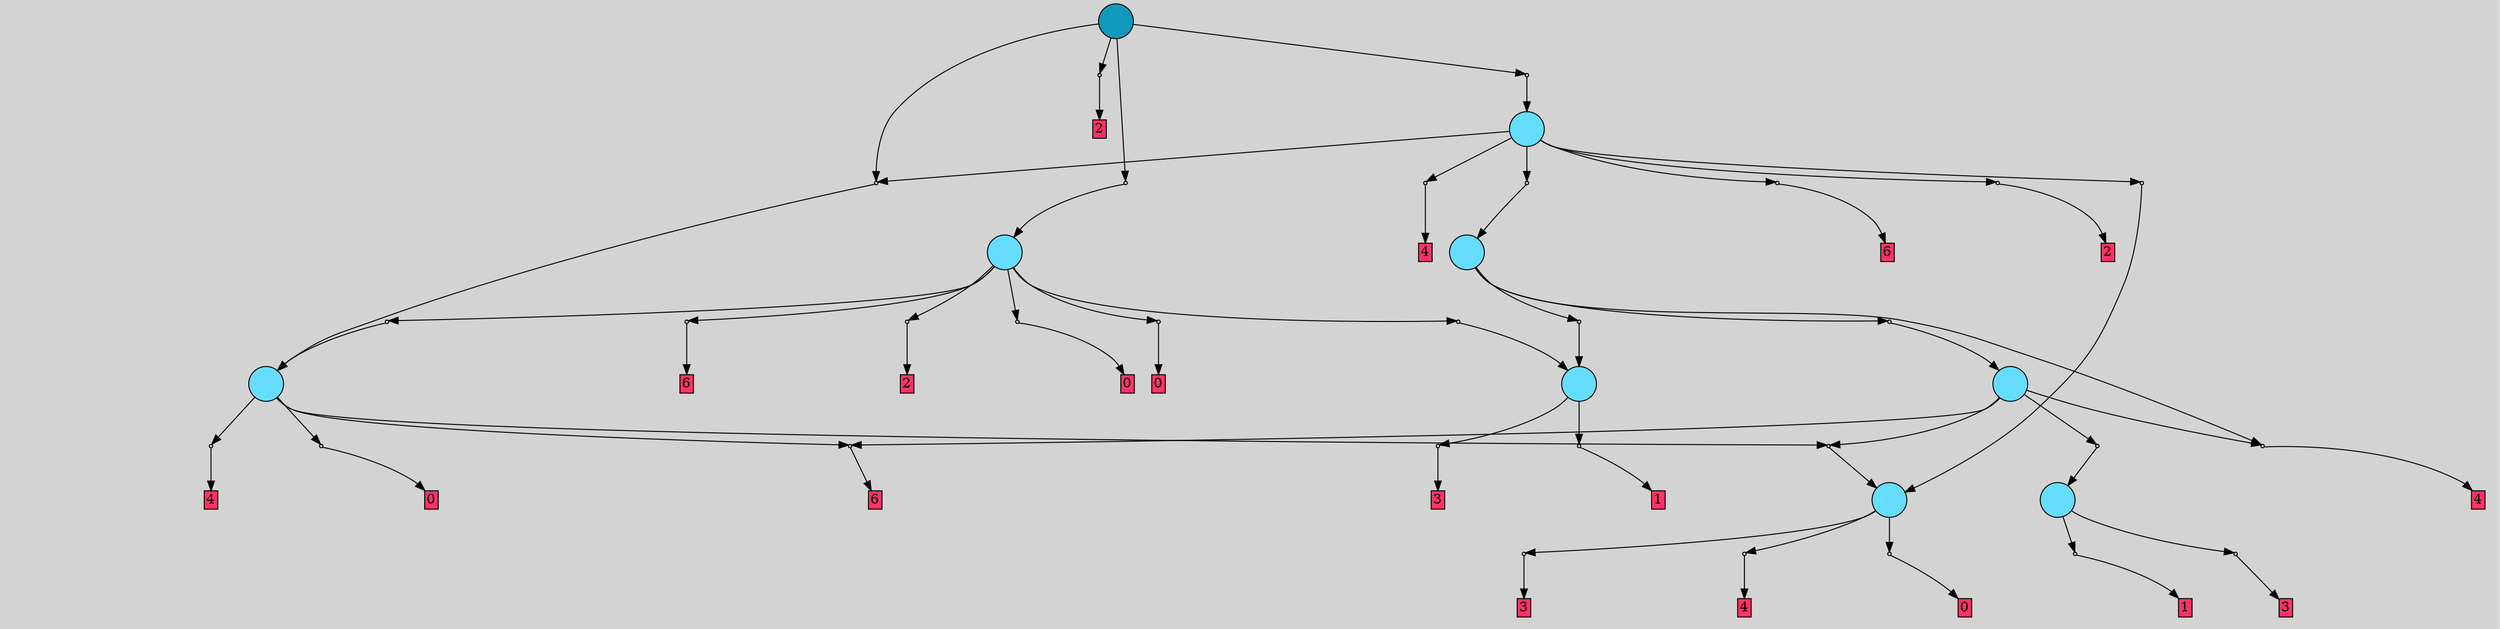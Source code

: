 // File exported with GEGELATI v1.3.1
// On the 2024-04-15 16:01:46
// With the File::TPGGraphDotExporter
digraph{
	graph[pad = "0.212, 0.055" bgcolor = lightgray]
	node[shape=circle style = filled label = ""]
		T0 [fillcolor="#66ddff"]
		T1 [fillcolor="#66ddff"]
		T2 [fillcolor="#66ddff"]
		T3 [fillcolor="#66ddff"]
		T4 [fillcolor="#66ddff"]
		T5 [fillcolor="#66ddff"]
		T6 [fillcolor="#66ddff"]
		T7 [fillcolor="#66ddff"]
		T8 [fillcolor="#1199bb"]
		P0 [fillcolor="#cccccc" shape=point] //
		I0 [shape=box style=invis label="0|0&0|5#3|5#2|6#4|4&#92;n"]
		P0 -> I0[style=invis]
		A0 [fillcolor="#ff3366" shape=box margin=0.03 width=0 height=0 label="1"]
		T0 -> P0 -> A0
		P1 [fillcolor="#cccccc" shape=point] //
		I1 [shape=box style=invis label="4|0&0|6#4|0#3|5#1|4&#92;n"]
		P1 -> I1[style=invis]
		A1 [fillcolor="#ff3366" shape=box margin=0.03 width=0 height=0 label="3"]
		T0 -> P1 -> A1
		P2 [fillcolor="#cccccc" shape=point] //
		I2 [shape=box style=invis label="0|0&0|5#3|5#2|6#4|4&#92;n"]
		P2 -> I2[style=invis]
		A2 [fillcolor="#ff3366" shape=box margin=0.03 width=0 height=0 label="1"]
		T1 -> P2 -> A2
		P3 [fillcolor="#cccccc" shape=point] //
		I3 [shape=box style=invis label=""]
		P3 -> I3[style=invis]
		A3 [fillcolor="#ff3366" shape=box margin=0.03 width=0 height=0 label="3"]
		T1 -> P3 -> A3
		P4 [fillcolor="#cccccc" shape=point] //
		I4 [shape=box style=invis label="3|0&3|5#1|4#2|5#2|2&#92;n"]
		P4 -> I4[style=invis]
		A4 [fillcolor="#ff3366" shape=box margin=0.03 width=0 height=0 label="0"]
		T2 -> P4 -> A4
		P5 [fillcolor="#cccccc" shape=point] //
		I5 [shape=box style=invis label="4|0&3|7#2|2#0|1#2|1&#92;n"]
		P5 -> I5[style=invis]
		A5 [fillcolor="#ff3366" shape=box margin=0.03 width=0 height=0 label="3"]
		T2 -> P5 -> A5
		P6 [fillcolor="#cccccc" shape=point] //
		I6 [shape=box style=invis label="3|0&3|0#0|1#1|0#1|0&#92;n"]
		P6 -> I6[style=invis]
		A6 [fillcolor="#ff3366" shape=box margin=0.03 width=0 height=0 label="4"]
		T2 -> P6 -> A6
		P7 [fillcolor="#cccccc" shape=point] //
		I7 [shape=box style=invis label="0|0&3|5#1|4#2|5#2|2&#92;n"]
		P7 -> I7[style=invis]
		A7 [fillcolor="#ff3366" shape=box margin=0.03 width=0 height=0 label="0"]
		T3 -> P7 -> A7
		P8 [fillcolor="#cccccc" shape=point] //
		I8 [shape=box style=invis label=""]
		P8 -> I8[style=invis]
		A8 [fillcolor="#ff3366" shape=box margin=0.03 width=0 height=0 label="6"]
		T3 -> P8 -> A8
		P9 [fillcolor="#cccccc" shape=point] //
		I9 [shape=box style=invis label="2|0&4|5#3|3#3|7#3|6&#92;n"]
		P9 -> I9[style=invis]
		A9 [fillcolor="#ff3366" shape=box margin=0.03 width=0 height=0 label="4"]
		T3 -> P9 -> A9
		P10 [fillcolor="#cccccc" shape=point] //
		I10 [shape=box style=invis label="4|0&1|2#2|2#1|6#3|5&#92;n"]
		P10 -> I10[style=invis]
		T3 -> P10 -> T2
		P11 [fillcolor="#cccccc" shape=point] //
		I11 [shape=box style=invis label="0|0&1|3#2|1#1|6#3|3&#92;n"]
		P11 -> I11[style=invis]
		T4 -> P11 -> T1
		P12 [fillcolor="#cccccc" shape=point] //
		I12 [shape=box style=invis label="2|0&4|5#3|3#3|7#3|6&#92;n"]
		P12 -> I12[style=invis]
		A10 [fillcolor="#ff3366" shape=box margin=0.03 width=0 height=0 label="4"]
		T4 -> P12 -> A10
		T4 -> P10
		T4 -> P8
		T5 -> P12
		P13 [fillcolor="#cccccc" shape=point] //
		I13 [shape=box style=invis label="7|0&1|7#3|3#4|3#4|2&#92;n"]
		P13 -> I13[style=invis]
		T5 -> P13 -> T4
		P14 [fillcolor="#cccccc" shape=point] //
		I14 [shape=box style=invis label="7|0&3|6#4|4#3|6#4|4&#92;n"]
		P14 -> I14[style=invis]
		T5 -> P14 -> T0
		P15 [fillcolor="#cccccc" shape=point] //
		I15 [shape=box style=invis label="2|3&2|4#3|2#1|3#3|0&#92;n6|5&3|1#1|0#4|3#0|1&#92;n2|0&0|5#0|3#1|7#0|5&#92;n6|0&0|0#4|4#0|7#4|6&#92;n"]
		P15 -> I15[style=invis]
		T6 -> P15 -> T3
		P16 [fillcolor="#cccccc" shape=point] //
		I16 [shape=box style=invis label="4|4&2|1#2|2#1|0#3|3&#92;n7|2&0|2#1|2#0|4#3|5&#92;n2|5&0|2#3|1#3|3#0|3&#92;n6|0&0|5#0|6#2|5#2|6&#92;n"]
		P16 -> I16[style=invis]
		T6 -> P16 -> T5
		P17 [fillcolor="#cccccc" shape=point] //
		I17 [shape=box style=invis label="1|0&4|0#2|2#0|1#4|4&#92;n"]
		P17 -> I17[style=invis]
		A11 [fillcolor="#ff3366" shape=box margin=0.03 width=0 height=0 label="6"]
		T6 -> P17 -> A11
		P18 [fillcolor="#cccccc" shape=point] //
		I18 [shape=box style=invis label="2|0&3|5#1|5#4|4#3|1&#92;n"]
		P18 -> I18[style=invis]
		A12 [fillcolor="#ff3366" shape=box margin=0.03 width=0 height=0 label="2"]
		T6 -> P18 -> A12
		P19 [fillcolor="#cccccc" shape=point] //
		I19 [shape=box style=invis label="1|0&4|0#1|5#0|7#0|4&#92;n"]
		P19 -> I19[style=invis]
		T6 -> P19 -> T2
		P20 [fillcolor="#cccccc" shape=point] //
		I20 [shape=box style=invis label="2|0&4|7#3|3#3|7#3|6&#92;n"]
		P20 -> I20[style=invis]
		A13 [fillcolor="#ff3366" shape=box margin=0.03 width=0 height=0 label="4"]
		T6 -> P20 -> A13
		P21 [fillcolor="#cccccc" shape=point] //
		I21 [shape=box style=invis label="6|0&3|2#1|2#4|3#3|3&#92;n"]
		P21 -> I21[style=invis]
		A14 [fillcolor="#ff3366" shape=box margin=0.03 width=0 height=0 label="2"]
		T7 -> P21 -> A14
		P22 [fillcolor="#cccccc" shape=point] //
		I22 [shape=box style=invis label="1|5&4|7#3|1#4|4#2|7&#92;n2|3&2|4#3|2#1|3#3|0&#92;n2|0&0|5#0|3#1|7#0|5&#92;n"]
		P22 -> I22[style=invis]
		T7 -> P22 -> T3
		P23 [fillcolor="#cccccc" shape=point] //
		I23 [shape=box style=invis label="1|0&4|3#3|6#2|7#1|7&#92;n"]
		P23 -> I23[style=invis]
		A15 [fillcolor="#ff3366" shape=box margin=0.03 width=0 height=0 label="0"]
		T7 -> P23 -> A15
		P24 [fillcolor="#cccccc" shape=point] //
		I24 [shape=box style=invis label="0|0&4|6#0|2#2|0#3|6&#92;n"]
		P24 -> I24[style=invis]
		T7 -> P24 -> T0
		P25 [fillcolor="#cccccc" shape=point] //
		I25 [shape=box style=invis label="2|2&3|7#1|1#2|2#2|6&#92;n4|6&4|5#4|6#0|4#1|3&#92;n0|0&0|6#0|2#2|4#3|1&#92;n"]
		P25 -> I25[style=invis]
		A16 [fillcolor="#ff3366" shape=box margin=0.03 width=0 height=0 label="0"]
		T7 -> P25 -> A16
		P26 [fillcolor="#cccccc" shape=point] //
		I26 [shape=box style=invis label="2|0&4|7#3|0#2|7#0|3&#92;n"]
		P26 -> I26[style=invis]
		A17 [fillcolor="#ff3366" shape=box margin=0.03 width=0 height=0 label="6"]
		T7 -> P26 -> A17
		P27 [fillcolor="#cccccc" shape=point] //
		I27 [shape=box style=invis label="6|0&3|2#1|2#4|4#3|3&#92;n"]
		P27 -> I27[style=invis]
		A18 [fillcolor="#ff3366" shape=box margin=0.03 width=0 height=0 label="2"]
		T8 -> P27 -> A18
		T8 -> P15
		P28 [fillcolor="#cccccc" shape=point] //
		I28 [shape=box style=invis label="1|5&4|7#3|1#4|4#2|7&#92;n6|3&4|5#0|1#0|7#2|6&#92;n2|0&0|5#0|3#1|7#0|5&#92;n"]
		P28 -> I28[style=invis]
		T8 -> P28 -> T7
		P29 [fillcolor="#cccccc" shape=point] //
		I29 [shape=box style=invis label="3|0&1|3#0|6#0|2#4|5&#92;n"]
		P29 -> I29[style=invis]
		T8 -> P29 -> T6
		{ rank= same T8 }
}
